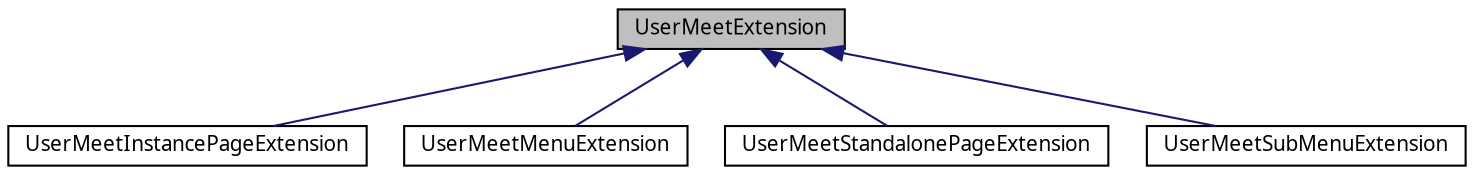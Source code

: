 digraph G
{
  edge [fontname="FreeSans.ttf",fontsize=10,labelfontname="FreeSans.ttf",labelfontsize=10];
  node [fontname="FreeSans.ttf",fontsize=10,shape=record];
  Node1 [label="UserMeetExtension",height=0.2,width=0.4,color="black", fillcolor="grey75", style="filled" fontcolor="black"];
  Node1 -> Node2 [dir=back,color="midnightblue",fontsize=10,style="solid",fontname="FreeSans.ttf"];
  Node2 [label="UserMeetInstancePageExtension",height=0.2,width=0.4,color="black", fillcolor="white", style="filled",URL="$class_user_meet_instance_page_extension.html"];
  Node1 -> Node3 [dir=back,color="midnightblue",fontsize=10,style="solid",fontname="FreeSans.ttf"];
  Node3 [label="UserMeetMenuExtension",height=0.2,width=0.4,color="black", fillcolor="white", style="filled",URL="$class_user_meet_menu_extension.html"];
  Node1 -> Node4 [dir=back,color="midnightblue",fontsize=10,style="solid",fontname="FreeSans.ttf"];
  Node4 [label="UserMeetStandalonePageExtension",height=0.2,width=0.4,color="black", fillcolor="white", style="filled",URL="$class_user_meet_standalone_page_extension.html"];
  Node1 -> Node5 [dir=back,color="midnightblue",fontsize=10,style="solid",fontname="FreeSans.ttf"];
  Node5 [label="UserMeetSubMenuExtension",height=0.2,width=0.4,color="black", fillcolor="white", style="filled",URL="$class_user_meet_sub_menu_extension.html"];
}
